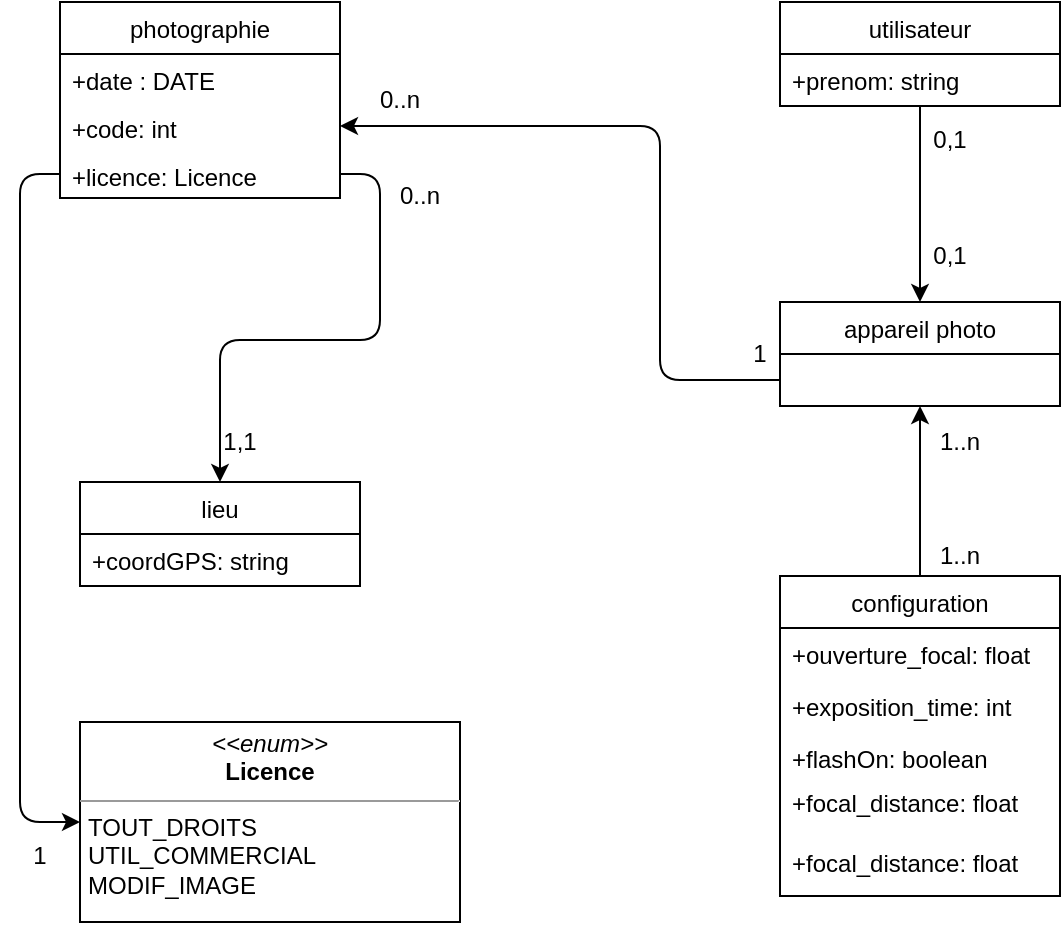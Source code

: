 <mxfile version="13.6.9" type="device" pages="2"><diagram name="cahier des charges #1" id="e7e014a7-5840-1c2e-5031-d8a46d1fe8dd"><mxGraphModel dx="709" dy="699" grid="1" gridSize="10" guides="1" tooltips="1" connect="1" arrows="1" fold="1" page="1" pageScale="1" pageWidth="1169" pageHeight="826" math="0" shadow="0"><root><mxCell id="0"/><mxCell id="1" parent="0"/><mxCell id="r1FM2OkD1w5JLrUPgH2x-105" style="edgeStyle=orthogonalEdgeStyle;curved=0;rounded=1;sketch=0;orthogonalLoop=1;jettySize=auto;html=1;exitX=0.5;exitY=1;exitDx=0;exitDy=0;endArrow=classic;endFill=1;" edge="1" parent="1" source="r1FM2OkD1w5JLrUPgH2x-46" target="r1FM2OkD1w5JLrUPgH2x-50"><mxGeometry relative="1" as="geometry"><Array as="points"><mxPoint x="590" y="253"/><mxPoint x="590" y="253"/></Array></mxGeometry></mxCell><mxCell id="r1FM2OkD1w5JLrUPgH2x-95" value="&lt;p style=&quot;margin: 0px ; margin-top: 4px ; text-align: center&quot;&gt;&lt;i&gt;&amp;lt;&amp;lt;enum&amp;gt;&amp;gt;&lt;/i&gt;&lt;br&gt;&lt;b&gt;Licence&lt;/b&gt;&lt;/p&gt;&lt;hr size=&quot;1&quot;&gt;&lt;p style=&quot;margin: 0px ; margin-left: 4px&quot;&gt;TOUT_DROITS&lt;br&gt;UTIL_COMMERCIAL&lt;/p&gt;&lt;p style=&quot;margin: 0px ; margin-left: 4px&quot;&gt;MODIF_IMAGE&lt;br&gt;&lt;/p&gt;" style="verticalAlign=top;align=left;overflow=fill;fontSize=12;fontFamily=Helvetica;html=1;rounded=0;sketch=0;" vertex="1" parent="1"><mxGeometry x="170" y="543" width="190" height="100" as="geometry"/></mxCell><mxCell id="r1FM2OkD1w5JLrUPgH2x-104" style="edgeStyle=orthogonalEdgeStyle;curved=0;rounded=1;sketch=0;orthogonalLoop=1;jettySize=auto;html=1;exitX=0;exitY=0.5;exitDx=0;exitDy=0;endArrow=classic;endFill=1;entryX=0;entryY=0.5;entryDx=0;entryDy=0;" edge="1" parent="1" source="r1FM2OkD1w5JLrUPgH2x-97" target="r1FM2OkD1w5JLrUPgH2x-95"><mxGeometry relative="1" as="geometry"><mxPoint x="140" y="703" as="targetPoint"/></mxGeometry></mxCell><mxCell id="r1FM2OkD1w5JLrUPgH2x-108" style="edgeStyle=orthogonalEdgeStyle;curved=0;rounded=1;sketch=0;orthogonalLoop=1;jettySize=auto;html=1;exitX=1;exitY=0.5;exitDx=0;exitDy=0;endArrow=classic;endFill=1;" edge="1" parent="1" source="r1FM2OkD1w5JLrUPgH2x-97" target="r1FM2OkD1w5JLrUPgH2x-72"><mxGeometry relative="1" as="geometry"/></mxCell><mxCell id="r1FM2OkD1w5JLrUPgH2x-109" style="edgeStyle=orthogonalEdgeStyle;curved=0;rounded=1;sketch=0;orthogonalLoop=1;jettySize=auto;html=1;exitX=0;exitY=0.5;exitDx=0;exitDy=0;entryX=1;entryY=0.5;entryDx=0;entryDy=0;endArrow=classic;endFill=1;" edge="1" parent="1" target="r1FM2OkD1w5JLrUPgH2x-79"><mxGeometry relative="1" as="geometry"><mxPoint x="520" y="372" as="sourcePoint"/><Array as="points"><mxPoint x="460" y="372"/><mxPoint x="460" y="245"/></Array></mxGeometry></mxCell><mxCell id="r1FM2OkD1w5JLrUPgH2x-42" value="photographie" style="swimlane;fontStyle=0;childLayout=stackLayout;horizontal=1;startSize=26;fillColor=none;horizontalStack=0;resizeParent=1;resizeParentMax=0;resizeLast=0;collapsible=1;marginBottom=0;rounded=0;sketch=0;" vertex="1" parent="1"><mxGeometry x="160" y="183" width="140" height="98" as="geometry"/></mxCell><mxCell id="r1FM2OkD1w5JLrUPgH2x-43" value="+date : DATE" style="text;strokeColor=none;fillColor=none;align=left;verticalAlign=top;spacingLeft=4;spacingRight=4;overflow=hidden;rotatable=0;points=[[0,0.5],[1,0.5]];portConstraint=eastwest;" vertex="1" parent="r1FM2OkD1w5JLrUPgH2x-42"><mxGeometry y="26" width="140" height="24" as="geometry"/></mxCell><mxCell id="r1FM2OkD1w5JLrUPgH2x-79" value="+code: int" style="text;strokeColor=none;fillColor=none;align=left;verticalAlign=top;spacingLeft=4;spacingRight=4;overflow=hidden;rotatable=0;points=[[0,0.5],[1,0.5]];portConstraint=eastwest;" vertex="1" parent="r1FM2OkD1w5JLrUPgH2x-42"><mxGeometry y="50" width="140" height="24" as="geometry"/></mxCell><mxCell id="r1FM2OkD1w5JLrUPgH2x-97" value="+licence: Licence" style="text;strokeColor=none;fillColor=none;align=left;verticalAlign=top;spacingLeft=4;spacingRight=4;overflow=hidden;rotatable=0;points=[[0,0.5],[1,0.5]];portConstraint=eastwest;" vertex="1" parent="r1FM2OkD1w5JLrUPgH2x-42"><mxGeometry y="74" width="140" height="24" as="geometry"/></mxCell><mxCell id="rGrijk-aT5Hso4aHyGfM-1" style="edgeStyle=orthogonalEdgeStyle;curved=0;rounded=1;sketch=0;orthogonalLoop=1;jettySize=auto;html=1;exitX=0.5;exitY=0;exitDx=0;exitDy=0;entryX=0.5;entryY=1;entryDx=0;entryDy=0;endArrow=classic;endFill=1;" edge="1" parent="1" source="r1FM2OkD1w5JLrUPgH2x-58" target="r1FM2OkD1w5JLrUPgH2x-50"><mxGeometry relative="1" as="geometry"/></mxCell><mxCell id="r1FM2OkD1w5JLrUPgH2x-50" value="appareil photo" style="swimlane;fontStyle=0;childLayout=stackLayout;horizontal=1;startSize=26;fillColor=none;horizontalStack=0;resizeParent=1;resizeParentMax=0;resizeLast=0;collapsible=1;marginBottom=0;rounded=0;sketch=0;" vertex="1" parent="1"><mxGeometry x="520" y="333" width="140" height="52" as="geometry"/></mxCell><mxCell id="r1FM2OkD1w5JLrUPgH2x-72" value="lieu" style="swimlane;fontStyle=0;childLayout=stackLayout;horizontal=1;startSize=26;fillColor=none;horizontalStack=0;resizeParent=1;resizeParentMax=0;resizeLast=0;collapsible=1;marginBottom=0;rounded=0;sketch=0;" vertex="1" parent="1"><mxGeometry x="170" y="423" width="140" height="52" as="geometry"/></mxCell><mxCell id="r1FM2OkD1w5JLrUPgH2x-73" value="+coordGPS: string" style="text;strokeColor=none;fillColor=none;align=left;verticalAlign=top;spacingLeft=4;spacingRight=4;overflow=hidden;rotatable=0;points=[[0,0.5],[1,0.5]];portConstraint=eastwest;" vertex="1" parent="r1FM2OkD1w5JLrUPgH2x-72"><mxGeometry y="26" width="140" height="26" as="geometry"/></mxCell><mxCell id="r1FM2OkD1w5JLrUPgH2x-46" value="utilisateur" style="swimlane;fontStyle=0;childLayout=stackLayout;horizontal=1;startSize=26;fillColor=none;horizontalStack=0;resizeParent=1;resizeParentMax=0;resizeLast=0;collapsible=1;marginBottom=0;rounded=0;sketch=0;" vertex="1" parent="1"><mxGeometry x="520" y="183" width="140" height="52" as="geometry"/></mxCell><mxCell id="r1FM2OkD1w5JLrUPgH2x-111" value="+prenom: string&#xA;" style="text;strokeColor=none;fillColor=none;align=left;verticalAlign=top;spacingLeft=4;spacingRight=4;overflow=hidden;rotatable=0;points=[[0,0.5],[1,0.5]];portConstraint=eastwest;" vertex="1" parent="r1FM2OkD1w5JLrUPgH2x-46"><mxGeometry y="26" width="140" height="26" as="geometry"/></mxCell><mxCell id="r1FM2OkD1w5JLrUPgH2x-115" value="&lt;div&gt;0,1&lt;/div&gt;" style="text;html=1;strokeColor=none;fillColor=none;align=center;verticalAlign=middle;whiteSpace=wrap;rounded=0;sketch=0;" vertex="1" parent="1"><mxGeometry x="585" y="300" width="40" height="20" as="geometry"/></mxCell><mxCell id="r1FM2OkD1w5JLrUPgH2x-117" value="0..n" style="text;html=1;strokeColor=none;fillColor=none;align=center;verticalAlign=middle;whiteSpace=wrap;rounded=0;sketch=0;" vertex="1" parent="1"><mxGeometry x="310" y="222" width="40" height="20" as="geometry"/></mxCell><mxCell id="r1FM2OkD1w5JLrUPgH2x-118" value="&lt;div&gt;1,1&lt;/div&gt;" style="text;html=1;strokeColor=none;fillColor=none;align=center;verticalAlign=middle;whiteSpace=wrap;rounded=0;sketch=0;" vertex="1" parent="1"><mxGeometry x="230" y="393" width="40" height="20" as="geometry"/></mxCell><mxCell id="r1FM2OkD1w5JLrUPgH2x-119" value="&lt;div&gt;0..n&lt;/div&gt;" style="text;html=1;strokeColor=none;fillColor=none;align=center;verticalAlign=middle;whiteSpace=wrap;rounded=0;sketch=0;" vertex="1" parent="1"><mxGeometry x="320" y="270" width="40" height="20" as="geometry"/></mxCell><mxCell id="r1FM2OkD1w5JLrUPgH2x-120" value="1" style="text;html=1;strokeColor=none;fillColor=none;align=center;verticalAlign=middle;whiteSpace=wrap;rounded=0;sketch=0;" vertex="1" parent="1"><mxGeometry x="490" y="349" width="40" height="20" as="geometry"/></mxCell><mxCell id="r1FM2OkD1w5JLrUPgH2x-121" value="&lt;div&gt;0,1&lt;/div&gt;" style="text;html=1;strokeColor=none;fillColor=none;align=center;verticalAlign=middle;whiteSpace=wrap;rounded=0;sketch=0;" vertex="1" parent="1"><mxGeometry x="585" y="242" width="40" height="20" as="geometry"/></mxCell><mxCell id="r1FM2OkD1w5JLrUPgH2x-125" value="1" style="text;html=1;strokeColor=none;fillColor=none;align=center;verticalAlign=middle;whiteSpace=wrap;rounded=0;sketch=0;" vertex="1" parent="1"><mxGeometry x="130" y="600" width="40" height="20" as="geometry"/></mxCell><mxCell id="r1FM2OkD1w5JLrUPgH2x-58" value="configuration" style="swimlane;fontStyle=0;childLayout=stackLayout;horizontal=1;startSize=26;fillColor=none;horizontalStack=0;resizeParent=1;resizeParentMax=0;resizeLast=0;collapsible=1;marginBottom=0;rounded=0;sketch=0;" vertex="1" parent="1"><mxGeometry x="520" y="470" width="140" height="160" as="geometry"/></mxCell><mxCell id="r1FM2OkD1w5JLrUPgH2x-59" value="+ouverture_focal: float" style="text;strokeColor=none;fillColor=none;align=left;verticalAlign=top;spacingLeft=4;spacingRight=4;overflow=hidden;rotatable=0;points=[[0,0.5],[1,0.5]];portConstraint=eastwest;" vertex="1" parent="r1FM2OkD1w5JLrUPgH2x-58"><mxGeometry y="26" width="140" height="26" as="geometry"/></mxCell><mxCell id="r1FM2OkD1w5JLrUPgH2x-60" value="+exposition_time: int&#xA;" style="text;strokeColor=none;fillColor=none;align=left;verticalAlign=top;spacingLeft=4;spacingRight=4;overflow=hidden;rotatable=0;points=[[0,0.5],[1,0.5]];portConstraint=eastwest;" vertex="1" parent="r1FM2OkD1w5JLrUPgH2x-58"><mxGeometry y="52" width="140" height="26" as="geometry"/></mxCell><mxCell id="r1FM2OkD1w5JLrUPgH2x-61" value="+flashOn: boolean" style="text;strokeColor=none;fillColor=none;align=left;verticalAlign=top;spacingLeft=4;spacingRight=4;overflow=hidden;rotatable=0;points=[[0,0.5],[1,0.5]];portConstraint=eastwest;" vertex="1" parent="r1FM2OkD1w5JLrUPgH2x-58"><mxGeometry y="78" width="140" height="22" as="geometry"/></mxCell><mxCell id="rGrijk-aT5Hso4aHyGfM-5" value="+focal_distance: float" style="text;strokeColor=none;fillColor=none;align=left;verticalAlign=top;spacingLeft=4;spacingRight=4;overflow=hidden;rotatable=0;points=[[0,0.5],[1,0.5]];portConstraint=eastwest;" vertex="1" parent="r1FM2OkD1w5JLrUPgH2x-58"><mxGeometry y="100" width="140" height="30" as="geometry"/></mxCell><mxCell id="r1FM2OkD1w5JLrUPgH2x-63" value="+focal_distance: float" style="text;strokeColor=none;fillColor=none;align=left;verticalAlign=top;spacingLeft=4;spacingRight=4;overflow=hidden;rotatable=0;points=[[0,0.5],[1,0.5]];portConstraint=eastwest;" vertex="1" parent="r1FM2OkD1w5JLrUPgH2x-58"><mxGeometry y="130" width="140" height="30" as="geometry"/></mxCell><mxCell id="rGrijk-aT5Hso4aHyGfM-2" value="&lt;div&gt;1..n&lt;/div&gt;" style="text;html=1;strokeColor=none;fillColor=none;align=center;verticalAlign=middle;whiteSpace=wrap;rounded=0;sketch=0;" vertex="1" parent="1"><mxGeometry x="590" y="393" width="40" height="20" as="geometry"/></mxCell><mxCell id="rGrijk-aT5Hso4aHyGfM-4" value="&lt;div&gt;1..n&lt;/div&gt;" style="text;html=1;strokeColor=none;fillColor=none;align=center;verticalAlign=middle;whiteSpace=wrap;rounded=0;sketch=0;" vertex="1" parent="1"><mxGeometry x="590" y="450" width="40" height="20" as="geometry"/></mxCell></root></mxGraphModel></diagram><diagram id="T12culFORWAKNXPOFhfE" name="cahier des charges #2"><mxGraphModel dx="834" dy="822" grid="1" gridSize="10" guides="1" tooltips="1" connect="1" arrows="1" fold="1" page="1" pageScale="1" pageWidth="827" pageHeight="1169" math="0" shadow="0"><root><mxCell id="Qbcac1Qtn4DIN9uPuDSc-0"/><mxCell id="Qbcac1Qtn4DIN9uPuDSc-1" parent="Qbcac1Qtn4DIN9uPuDSc-0"/><mxCell id="X2GaiKpLNcVc-55K0H0o-1" style="edgeStyle=orthogonalEdgeStyle;curved=0;rounded=1;sketch=0;orthogonalLoop=1;jettySize=auto;html=1;exitX=1;exitY=0.5;exitDx=0;exitDy=0;entryX=0.5;entryY=0;entryDx=0;entryDy=0;endArrow=classic;endFill=1;" edge="1" parent="Qbcac1Qtn4DIN9uPuDSc-1" source="4XEWl9RyZjKrFBy9N6mu-0" target="4XEWl9RyZjKrFBy9N6mu-5"><mxGeometry relative="1" as="geometry"/></mxCell><mxCell id="8cgMwCLGlAT2-wDT8er8-14" style="edgeStyle=orthogonalEdgeStyle;curved=0;rounded=1;sketch=0;orthogonalLoop=1;jettySize=auto;html=1;exitX=0;exitY=0.5;exitDx=0;exitDy=0;endArrow=none;endFill=0;" edge="1" parent="Qbcac1Qtn4DIN9uPuDSc-1" source="4XEWl9RyZjKrFBy9N6mu-0" target="8cgMwCLGlAT2-wDT8er8-0"><mxGeometry relative="1" as="geometry"/></mxCell><mxCell id="4XEWl9RyZjKrFBy9N6mu-0" value="utilisateur" style="swimlane;fontStyle=0;childLayout=stackLayout;horizontal=1;startSize=26;fillColor=none;horizontalStack=0;resizeParent=1;resizeParentMax=0;resizeLast=0;collapsible=1;marginBottom=0;rounded=0;sketch=0;" vertex="1" parent="Qbcac1Qtn4DIN9uPuDSc-1"><mxGeometry x="320" y="70" width="140" height="52" as="geometry"/></mxCell><mxCell id="4XEWl9RyZjKrFBy9N6mu-3" value="+prénom: string" style="text;strokeColor=none;fillColor=none;align=left;verticalAlign=top;spacingLeft=4;spacingRight=4;overflow=hidden;rotatable=0;points=[[0,0.5],[1,0.5]];portConstraint=eastwest;" vertex="1" parent="4XEWl9RyZjKrFBy9N6mu-0"><mxGeometry y="26" width="140" height="26" as="geometry"/></mxCell><mxCell id="4XEWl9RyZjKrFBy9N6mu-9" value="galerie" style="swimlane;fontStyle=0;childLayout=stackLayout;horizontal=1;startSize=26;fillColor=none;horizontalStack=0;resizeParent=1;resizeParentMax=0;resizeLast=0;collapsible=1;marginBottom=0;rounded=0;sketch=0;" vertex="1" parent="Qbcac1Qtn4DIN9uPuDSc-1"><mxGeometry x="320" y="570" width="140" height="104" as="geometry"/></mxCell><mxCell id="4XEWl9RyZjKrFBy9N6mu-10" value="+ field: type" style="text;strokeColor=none;fillColor=none;align=left;verticalAlign=top;spacingLeft=4;spacingRight=4;overflow=hidden;rotatable=0;points=[[0,0.5],[1,0.5]];portConstraint=eastwest;" vertex="1" parent="4XEWl9RyZjKrFBy9N6mu-9"><mxGeometry y="26" width="140" height="26" as="geometry"/></mxCell><mxCell id="4XEWl9RyZjKrFBy9N6mu-11" value="+ field: type" style="text;strokeColor=none;fillColor=none;align=left;verticalAlign=top;spacingLeft=4;spacingRight=4;overflow=hidden;rotatable=0;points=[[0,0.5],[1,0.5]];portConstraint=eastwest;" vertex="1" parent="4XEWl9RyZjKrFBy9N6mu-9"><mxGeometry y="52" width="140" height="26" as="geometry"/></mxCell><mxCell id="4XEWl9RyZjKrFBy9N6mu-12" value="+ field: type" style="text;strokeColor=none;fillColor=none;align=left;verticalAlign=top;spacingLeft=4;spacingRight=4;overflow=hidden;rotatable=0;points=[[0,0.5],[1,0.5]];portConstraint=eastwest;" vertex="1" parent="4XEWl9RyZjKrFBy9N6mu-9"><mxGeometry y="78" width="140" height="26" as="geometry"/></mxCell><mxCell id="8cgMwCLGlAT2-wDT8er8-11" style="edgeStyle=orthogonalEdgeStyle;curved=0;rounded=1;sketch=0;orthogonalLoop=1;jettySize=auto;html=1;exitX=0;exitY=0.5;exitDx=0;exitDy=0;entryX=0.5;entryY=1;entryDx=0;entryDy=0;endArrow=classic;endFill=1;" edge="1" parent="Qbcac1Qtn4DIN9uPuDSc-1" source="4XEWl9RyZjKrFBy9N6mu-11" target="8cgMwCLGlAT2-wDT8er8-0"><mxGeometry relative="1" as="geometry"><Array as="points"><mxPoint x="110" y="635"/></Array></mxGeometry></mxCell><mxCell id="8cgMwCLGlAT2-wDT8er8-0" value="CollectionPhotos" style="swimlane;fontStyle=0;childLayout=stackLayout;horizontal=1;startSize=26;fillColor=none;horizontalStack=0;resizeParent=1;resizeParentMax=0;resizeLast=0;collapsible=1;marginBottom=0;rounded=0;sketch=0;" vertex="1" parent="Qbcac1Qtn4DIN9uPuDSc-1"><mxGeometry x="40" y="150" width="140" height="52" as="geometry"/></mxCell><mxCell id="8cgMwCLGlAT2-wDT8er8-13" style="edgeStyle=orthogonalEdgeStyle;curved=0;rounded=1;sketch=0;orthogonalLoop=1;jettySize=auto;html=1;exitX=0;exitY=0.5;exitDx=0;exitDy=0;entryX=1;entryY=0.5;entryDx=0;entryDy=0;endArrow=classic;endFill=1;" edge="1" parent="Qbcac1Qtn4DIN9uPuDSc-1" source="4XEWl9RyZjKrFBy9N6mu-6" target="8cgMwCLGlAT2-wDT8er8-0"><mxGeometry relative="1" as="geometry"><Array as="points"><mxPoint x="270" y="299"/><mxPoint x="270" y="176"/></Array></mxGeometry></mxCell><mxCell id="4XEWl9RyZjKrFBy9N6mu-5" value="album" style="swimlane;fontStyle=0;childLayout=stackLayout;horizontal=1;startSize=26;fillColor=none;horizontalStack=0;resizeParent=1;resizeParentMax=0;resizeLast=0;collapsible=1;marginBottom=0;rounded=0;sketch=0;" vertex="1" parent="Qbcac1Qtn4DIN9uPuDSc-1"><mxGeometry x="420" y="260" width="140" height="78" as="geometry"/></mxCell><mxCell id="4XEWl9RyZjKrFBy9N6mu-6" value="+ field: type" style="text;strokeColor=none;fillColor=none;align=left;verticalAlign=top;spacingLeft=4;spacingRight=4;overflow=hidden;rotatable=0;points=[[0,0.5],[1,0.5]];portConstraint=eastwest;" vertex="1" parent="4XEWl9RyZjKrFBy9N6mu-5"><mxGeometry y="26" width="140" height="26" as="geometry"/></mxCell><mxCell id="4XEWl9RyZjKrFBy9N6mu-8" value="+ field: type" style="text;strokeColor=none;fillColor=none;align=left;verticalAlign=top;spacingLeft=4;spacingRight=4;overflow=hidden;rotatable=0;points=[[0,0.5],[1,0.5]];portConstraint=eastwest;" vertex="1" parent="4XEWl9RyZjKrFBy9N6mu-5"><mxGeometry y="52" width="140" height="26" as="geometry"/></mxCell><mxCell id="8cgMwCLGlAT2-wDT8er8-6" value="photo" style="swimlane;fontStyle=0;childLayout=stackLayout;horizontal=1;startSize=26;fillColor=none;horizontalStack=0;resizeParent=1;resizeParentMax=0;resizeLast=0;collapsible=1;marginBottom=0;rounded=0;sketch=0;" vertex="1" parent="Qbcac1Qtn4DIN9uPuDSc-1"><mxGeometry x="380" y="430" width="140" height="52" as="geometry"/></mxCell><mxCell id="8cgMwCLGlAT2-wDT8er8-9" value="+ field: type" style="text;strokeColor=none;fillColor=none;align=left;verticalAlign=top;spacingLeft=4;spacingRight=4;overflow=hidden;rotatable=0;points=[[0,0.5],[1,0.5]];portConstraint=eastwest;" vertex="1" parent="8cgMwCLGlAT2-wDT8er8-6"><mxGeometry y="26" width="140" height="26" as="geometry"/></mxCell></root></mxGraphModel></diagram></mxfile>